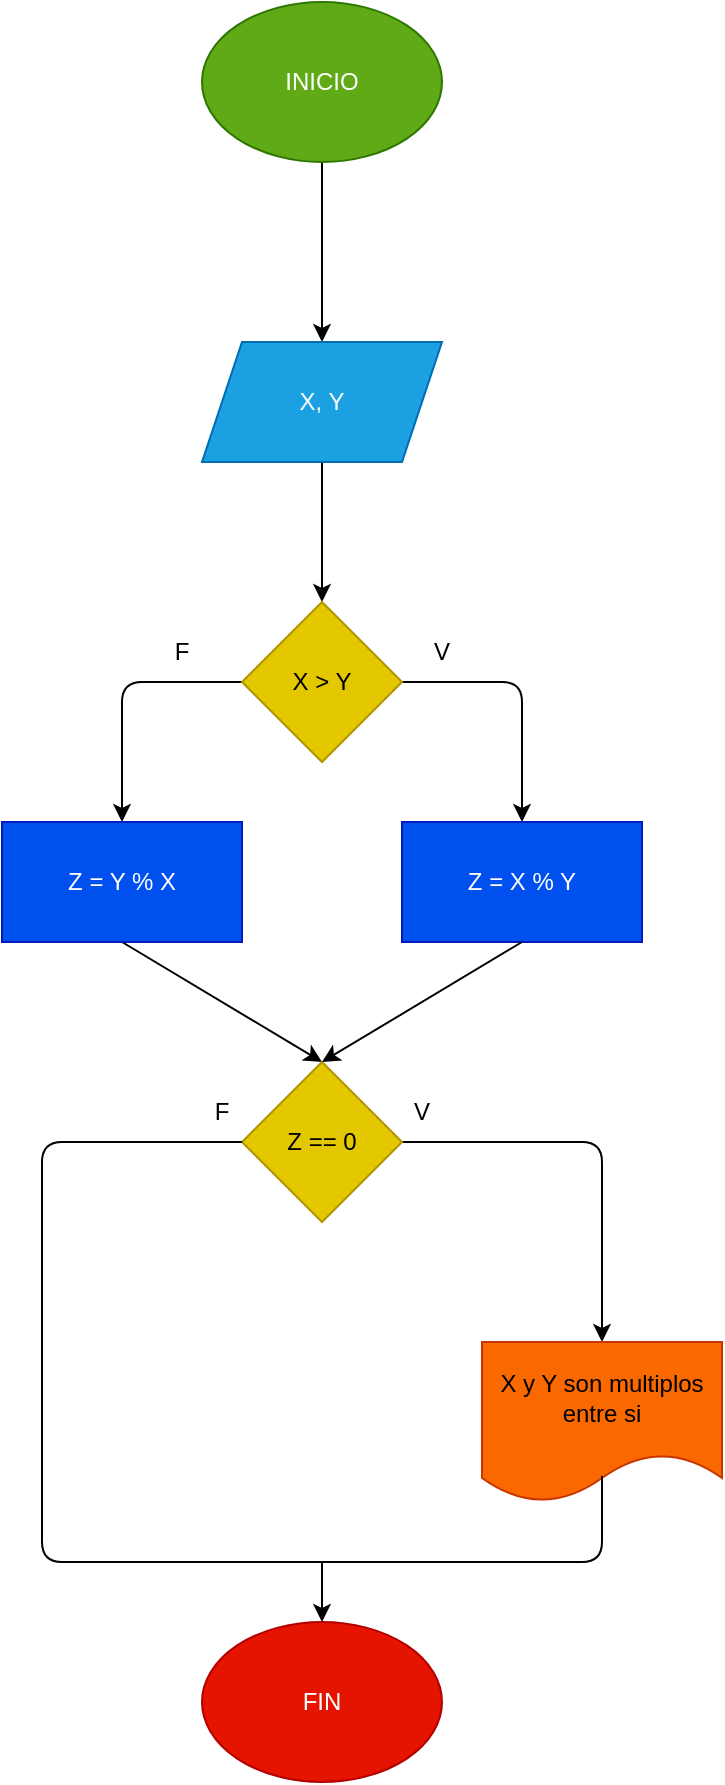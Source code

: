 <mxfile>
    <diagram id="raj3_dDITyPSHVcKNeh9" name="Página-1">
        <mxGraphModel dx="600" dy="478" grid="1" gridSize="10" guides="1" tooltips="1" connect="1" arrows="1" fold="1" page="1" pageScale="1" pageWidth="827" pageHeight="1169" math="0" shadow="0">
            <root>
                <mxCell id="0"/>
                <mxCell id="1" parent="0"/>
                <mxCell id="4" value="" style="edgeStyle=none;html=1;" edge="1" parent="1" source="2" target="3">
                    <mxGeometry relative="1" as="geometry"/>
                </mxCell>
                <mxCell id="2" value="INICIO" style="ellipse;whiteSpace=wrap;html=1;fillColor=#60a917;fontColor=#ffffff;strokeColor=#2D7600;" vertex="1" parent="1">
                    <mxGeometry x="280" y="40" width="120" height="80" as="geometry"/>
                </mxCell>
                <mxCell id="6" value="" style="edgeStyle=none;html=1;" edge="1" parent="1" source="3" target="5">
                    <mxGeometry relative="1" as="geometry"/>
                </mxCell>
                <mxCell id="3" value="X, Y" style="shape=parallelogram;perimeter=parallelogramPerimeter;whiteSpace=wrap;html=1;fixedSize=1;fillColor=#1ba1e2;fontColor=#ffffff;strokeColor=#006EAF;" vertex="1" parent="1">
                    <mxGeometry x="280" y="210" width="120" height="60" as="geometry"/>
                </mxCell>
                <mxCell id="8" value="" style="edgeStyle=none;html=1;" edge="1" parent="1" source="5" target="7">
                    <mxGeometry relative="1" as="geometry">
                        <Array as="points">
                            <mxPoint x="440" y="380"/>
                        </Array>
                    </mxGeometry>
                </mxCell>
                <mxCell id="10" value="" style="edgeStyle=none;html=1;" edge="1" parent="1" source="5" target="9">
                    <mxGeometry relative="1" as="geometry">
                        <Array as="points">
                            <mxPoint x="240" y="380"/>
                        </Array>
                    </mxGeometry>
                </mxCell>
                <mxCell id="5" value="X &amp;gt; Y" style="rhombus;whiteSpace=wrap;html=1;fillColor=#e3c800;fontColor=#000000;strokeColor=#B09500;" vertex="1" parent="1">
                    <mxGeometry x="300" y="340" width="80" height="80" as="geometry"/>
                </mxCell>
                <mxCell id="7" value="Z = X % Y" style="whiteSpace=wrap;html=1;fillColor=#0050ef;fontColor=#ffffff;strokeColor=#001DBC;" vertex="1" parent="1">
                    <mxGeometry x="380" y="450" width="120" height="60" as="geometry"/>
                </mxCell>
                <mxCell id="12" value="" style="edgeStyle=none;html=1;entryX=0.5;entryY=0;entryDx=0;entryDy=0;exitX=0.5;exitY=1;exitDx=0;exitDy=0;" edge="1" parent="1" source="9" target="11">
                    <mxGeometry relative="1" as="geometry"/>
                </mxCell>
                <mxCell id="9" value="Z = Y % X" style="whiteSpace=wrap;html=1;fillColor=#0050ef;fontColor=#ffffff;strokeColor=#001DBC;" vertex="1" parent="1">
                    <mxGeometry x="180" y="450" width="120" height="60" as="geometry"/>
                </mxCell>
                <mxCell id="15" value="" style="edgeStyle=none;html=1;" edge="1" parent="1" source="11" target="14">
                    <mxGeometry relative="1" as="geometry">
                        <Array as="points">
                            <mxPoint x="480" y="610"/>
                        </Array>
                    </mxGeometry>
                </mxCell>
                <mxCell id="11" value="Z == 0" style="rhombus;whiteSpace=wrap;html=1;fillColor=#e3c800;fontColor=#000000;strokeColor=#B09500;" vertex="1" parent="1">
                    <mxGeometry x="300" y="570" width="80" height="80" as="geometry"/>
                </mxCell>
                <mxCell id="13" value="" style="endArrow=classic;html=1;exitX=0.5;exitY=1;exitDx=0;exitDy=0;entryX=0.5;entryY=0;entryDx=0;entryDy=0;" edge="1" parent="1" source="7" target="11">
                    <mxGeometry width="50" height="50" relative="1" as="geometry">
                        <mxPoint x="480" y="610" as="sourcePoint"/>
                        <mxPoint x="530" y="560" as="targetPoint"/>
                    </mxGeometry>
                </mxCell>
                <mxCell id="14" value="X y Y son multiplos entre si" style="shape=document;whiteSpace=wrap;html=1;boundedLbl=1;fillColor=#fa6800;fontColor=#000000;strokeColor=#C73500;" vertex="1" parent="1">
                    <mxGeometry x="420" y="710" width="120" height="80" as="geometry"/>
                </mxCell>
                <mxCell id="16" value="FIN" style="ellipse;whiteSpace=wrap;html=1;fillColor=#e51400;fontColor=#ffffff;strokeColor=#B20000;" vertex="1" parent="1">
                    <mxGeometry x="280" y="850" width="120" height="80" as="geometry"/>
                </mxCell>
                <mxCell id="17" value="" style="endArrow=none;html=1;entryX=0.5;entryY=0.838;entryDx=0;entryDy=0;entryPerimeter=0;exitX=0;exitY=0.5;exitDx=0;exitDy=0;" edge="1" parent="1" source="11" target="14">
                    <mxGeometry width="50" height="50" relative="1" as="geometry">
                        <mxPoint x="260" y="790" as="sourcePoint"/>
                        <mxPoint x="490" y="820" as="targetPoint"/>
                        <Array as="points">
                            <mxPoint x="200" y="610"/>
                            <mxPoint x="200" y="820"/>
                            <mxPoint x="480" y="820"/>
                        </Array>
                    </mxGeometry>
                </mxCell>
                <mxCell id="18" value="" style="endArrow=classic;html=1;entryX=0.5;entryY=0;entryDx=0;entryDy=0;" edge="1" parent="1" target="16">
                    <mxGeometry width="50" height="50" relative="1" as="geometry">
                        <mxPoint x="340" y="820" as="sourcePoint"/>
                        <mxPoint x="350" y="750" as="targetPoint"/>
                    </mxGeometry>
                </mxCell>
                <mxCell id="19" value="V" style="text;html=1;strokeColor=none;fillColor=none;align=center;verticalAlign=middle;whiteSpace=wrap;rounded=0;" vertex="1" parent="1">
                    <mxGeometry x="370" y="350" width="60" height="30" as="geometry"/>
                </mxCell>
                <mxCell id="20" value="F" style="text;html=1;strokeColor=none;fillColor=none;align=center;verticalAlign=middle;whiteSpace=wrap;rounded=0;" vertex="1" parent="1">
                    <mxGeometry x="240" y="350" width="60" height="30" as="geometry"/>
                </mxCell>
                <mxCell id="21" value="V" style="text;html=1;strokeColor=none;fillColor=none;align=center;verticalAlign=middle;whiteSpace=wrap;rounded=0;" vertex="1" parent="1">
                    <mxGeometry x="360" y="580" width="60" height="30" as="geometry"/>
                </mxCell>
                <mxCell id="22" value="F" style="text;html=1;strokeColor=none;fillColor=none;align=center;verticalAlign=middle;whiteSpace=wrap;rounded=0;" vertex="1" parent="1">
                    <mxGeometry x="260" y="580" width="60" height="30" as="geometry"/>
                </mxCell>
            </root>
        </mxGraphModel>
    </diagram>
</mxfile>